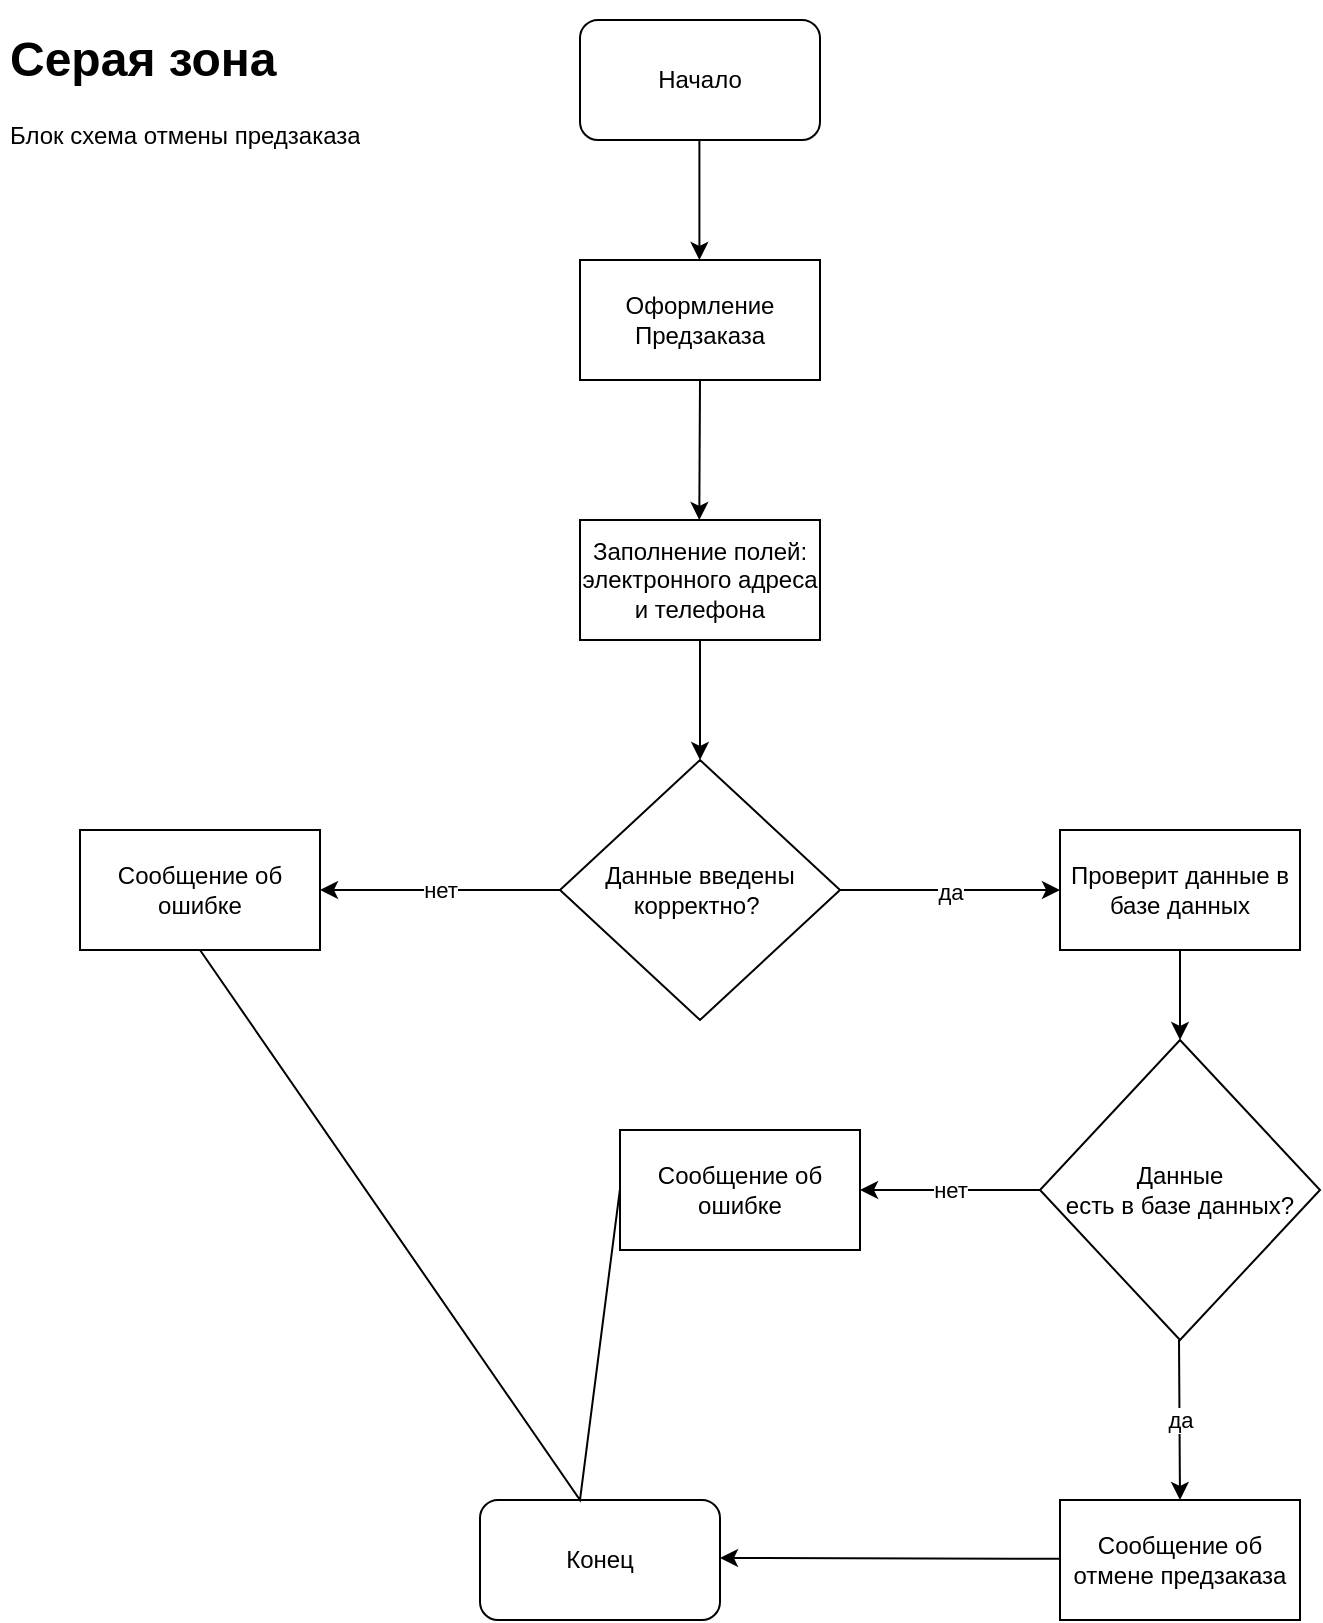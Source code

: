 <mxfile version="16.4.3" type="github">
  <diagram id="C5RBs43oDa-KdzZeNtuy" name="Page-1">
    <mxGraphModel dx="1085" dy="614" grid="1" gridSize="10" guides="1" tooltips="1" connect="1" arrows="1" fold="1" page="1" pageScale="1" pageWidth="827" pageHeight="1169" math="0" shadow="0">
      <root>
        <mxCell id="WIyWlLk6GJQsqaUBKTNV-0" />
        <mxCell id="WIyWlLk6GJQsqaUBKTNV-1" parent="WIyWlLk6GJQsqaUBKTNV-0" />
        <mxCell id="Gc9kroqKO5KA07v_D4qT-4" value="Начало" style="rounded=1;whiteSpace=wrap;html=1;" vertex="1" parent="WIyWlLk6GJQsqaUBKTNV-1">
          <mxGeometry x="320" y="40" width="120" height="60" as="geometry" />
        </mxCell>
        <mxCell id="Gc9kroqKO5KA07v_D4qT-5" value="" style="endArrow=classic;html=1;rounded=0;" edge="1" parent="WIyWlLk6GJQsqaUBKTNV-1">
          <mxGeometry width="50" height="50" relative="1" as="geometry">
            <mxPoint x="379.7" y="100" as="sourcePoint" />
            <mxPoint x="379.7" y="160" as="targetPoint" />
          </mxGeometry>
        </mxCell>
        <mxCell id="Gc9kroqKO5KA07v_D4qT-6" value="Оформление Предзаказа" style="rounded=0;whiteSpace=wrap;html=1;" vertex="1" parent="WIyWlLk6GJQsqaUBKTNV-1">
          <mxGeometry x="320" y="160" width="120" height="60" as="geometry" />
        </mxCell>
        <mxCell id="Gc9kroqKO5KA07v_D4qT-11" value="" style="edgeStyle=orthogonalEdgeStyle;rounded=0;orthogonalLoop=1;jettySize=auto;html=1;" edge="1" parent="WIyWlLk6GJQsqaUBKTNV-1" source="Gc9kroqKO5KA07v_D4qT-7" target="Gc9kroqKO5KA07v_D4qT-10">
          <mxGeometry relative="1" as="geometry" />
        </mxCell>
        <mxCell id="Gc9kroqKO5KA07v_D4qT-7" value="Заполнение полей: электронного адреса и телефона" style="rounded=0;whiteSpace=wrap;html=1;" vertex="1" parent="WIyWlLk6GJQsqaUBKTNV-1">
          <mxGeometry x="320" y="290" width="120" height="60" as="geometry" />
        </mxCell>
        <mxCell id="Gc9kroqKO5KA07v_D4qT-9" value="" style="endArrow=classic;html=1;rounded=0;exitX=0.5;exitY=1;exitDx=0;exitDy=0;" edge="1" parent="WIyWlLk6GJQsqaUBKTNV-1" source="Gc9kroqKO5KA07v_D4qT-6">
          <mxGeometry width="50" height="50" relative="1" as="geometry">
            <mxPoint x="379.64" y="240" as="sourcePoint" />
            <mxPoint x="379.64" y="290" as="targetPoint" />
          </mxGeometry>
        </mxCell>
        <mxCell id="Gc9kroqKO5KA07v_D4qT-13" value="да" style="edgeStyle=orthogonalEdgeStyle;rounded=0;orthogonalLoop=1;jettySize=auto;html=1;" edge="1" parent="WIyWlLk6GJQsqaUBKTNV-1" source="Gc9kroqKO5KA07v_D4qT-10">
          <mxGeometry relative="1" as="geometry">
            <mxPoint x="560" y="475" as="targetPoint" />
          </mxGeometry>
        </mxCell>
        <mxCell id="Gc9kroqKO5KA07v_D4qT-15" value="нет" style="edgeStyle=orthogonalEdgeStyle;rounded=0;orthogonalLoop=1;jettySize=auto;html=1;" edge="1" parent="WIyWlLk6GJQsqaUBKTNV-1" source="Gc9kroqKO5KA07v_D4qT-10">
          <mxGeometry relative="1" as="geometry">
            <mxPoint x="190" y="475" as="targetPoint" />
          </mxGeometry>
        </mxCell>
        <mxCell id="Gc9kroqKO5KA07v_D4qT-10" value="Данные введены&lt;br&gt;корректно?&amp;nbsp;" style="rhombus;whiteSpace=wrap;html=1;rounded=0;" vertex="1" parent="WIyWlLk6GJQsqaUBKTNV-1">
          <mxGeometry x="310" y="410" width="140" height="130" as="geometry" />
        </mxCell>
        <mxCell id="Gc9kroqKO5KA07v_D4qT-16" value="Сообщение об ошибке" style="rounded=0;whiteSpace=wrap;html=1;" vertex="1" parent="WIyWlLk6GJQsqaUBKTNV-1">
          <mxGeometry x="70" y="445" width="120" height="60" as="geometry" />
        </mxCell>
        <mxCell id="Gc9kroqKO5KA07v_D4qT-19" value="" style="edgeStyle=orthogonalEdgeStyle;rounded=0;orthogonalLoop=1;jettySize=auto;html=1;" edge="1" parent="WIyWlLk6GJQsqaUBKTNV-1" source="Gc9kroqKO5KA07v_D4qT-17" target="Gc9kroqKO5KA07v_D4qT-18">
          <mxGeometry relative="1" as="geometry" />
        </mxCell>
        <mxCell id="Gc9kroqKO5KA07v_D4qT-17" value="Проверит данные в базе данных" style="rounded=0;whiteSpace=wrap;html=1;" vertex="1" parent="WIyWlLk6GJQsqaUBKTNV-1">
          <mxGeometry x="560" y="445" width="120" height="60" as="geometry" />
        </mxCell>
        <mxCell id="Gc9kroqKO5KA07v_D4qT-21" value="нет" style="edgeStyle=orthogonalEdgeStyle;rounded=0;orthogonalLoop=1;jettySize=auto;html=1;" edge="1" parent="WIyWlLk6GJQsqaUBKTNV-1" source="Gc9kroqKO5KA07v_D4qT-18">
          <mxGeometry relative="1" as="geometry">
            <mxPoint x="460" y="625" as="targetPoint" />
          </mxGeometry>
        </mxCell>
        <mxCell id="Gc9kroqKO5KA07v_D4qT-18" value="Данные &lt;br&gt;есть в базе данных?" style="rhombus;whiteSpace=wrap;html=1;rounded=0;" vertex="1" parent="WIyWlLk6GJQsqaUBKTNV-1">
          <mxGeometry x="550" y="550" width="140" height="150" as="geometry" />
        </mxCell>
        <mxCell id="Gc9kroqKO5KA07v_D4qT-22" value="да" style="endArrow=classic;html=1;rounded=0;" edge="1" parent="WIyWlLk6GJQsqaUBKTNV-1">
          <mxGeometry width="50" height="50" relative="1" as="geometry">
            <mxPoint x="619.5" y="700" as="sourcePoint" />
            <mxPoint x="620" y="780" as="targetPoint" />
          </mxGeometry>
        </mxCell>
        <mxCell id="Gc9kroqKO5KA07v_D4qT-23" value="Сообщение об ошибке" style="rounded=0;whiteSpace=wrap;html=1;" vertex="1" parent="WIyWlLk6GJQsqaUBKTNV-1">
          <mxGeometry x="340" y="595" width="120" height="60" as="geometry" />
        </mxCell>
        <mxCell id="Gc9kroqKO5KA07v_D4qT-24" value="Сообщение об отмене предзаказа" style="rounded=0;whiteSpace=wrap;html=1;" vertex="1" parent="WIyWlLk6GJQsqaUBKTNV-1">
          <mxGeometry x="560" y="780" width="120" height="60" as="geometry" />
        </mxCell>
        <mxCell id="Gc9kroqKO5KA07v_D4qT-28" value="&lt;h1&gt;Серая зона&lt;br&gt;&lt;/h1&gt;&lt;div&gt;Блок схема отмены предзаказа&lt;/div&gt;" style="text;html=1;strokeColor=none;fillColor=none;spacing=5;spacingTop=-20;whiteSpace=wrap;overflow=hidden;rounded=0;" vertex="1" parent="WIyWlLk6GJQsqaUBKTNV-1">
          <mxGeometry x="30" y="40" width="190" height="120" as="geometry" />
        </mxCell>
        <mxCell id="Gc9kroqKO5KA07v_D4qT-29" value="Конец" style="rounded=1;whiteSpace=wrap;html=1;" vertex="1" parent="WIyWlLk6GJQsqaUBKTNV-1">
          <mxGeometry x="270" y="780" width="120" height="60" as="geometry" />
        </mxCell>
        <mxCell id="Gc9kroqKO5KA07v_D4qT-30" value="" style="endArrow=classic;html=1;rounded=0;" edge="1" parent="WIyWlLk6GJQsqaUBKTNV-1">
          <mxGeometry width="50" height="50" relative="1" as="geometry">
            <mxPoint x="560" y="809.38" as="sourcePoint" />
            <mxPoint x="390" y="809" as="targetPoint" />
          </mxGeometry>
        </mxCell>
        <mxCell id="Gc9kroqKO5KA07v_D4qT-34" value="" style="endArrow=none;html=1;rounded=0;exitX=0.5;exitY=1;exitDx=0;exitDy=0;" edge="1" parent="WIyWlLk6GJQsqaUBKTNV-1" source="Gc9kroqKO5KA07v_D4qT-16">
          <mxGeometry width="50" height="50" relative="1" as="geometry">
            <mxPoint x="290" y="624.38" as="sourcePoint" />
            <mxPoint x="340" y="624.38" as="targetPoint" />
            <Array as="points">
              <mxPoint x="320" y="780" />
            </Array>
          </mxGeometry>
        </mxCell>
      </root>
    </mxGraphModel>
  </diagram>
</mxfile>
